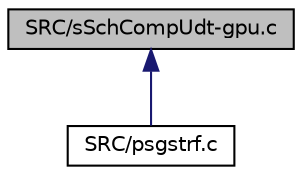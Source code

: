 digraph "SRC/sSchCompUdt-gpu.c"
{
 // LATEX_PDF_SIZE
  edge [fontname="Helvetica",fontsize="10",labelfontname="Helvetica",labelfontsize="10"];
  node [fontname="Helvetica",fontsize="10",shape=record];
  Node1 [label="SRC/sSchCompUdt-gpu.c",height=0.2,width=0.4,color="black", fillcolor="grey75", style="filled", fontcolor="black",tooltip=" "];
  Node1 -> Node2 [dir="back",color="midnightblue",fontsize="10",style="solid",fontname="Helvetica"];
  Node2 [label="SRC/psgstrf.c",height=0.2,width=0.4,color="black", fillcolor="white", style="filled",URL="$psgstrf_8c.html",tooltip="Performs LU factorization in parallel."];
}
